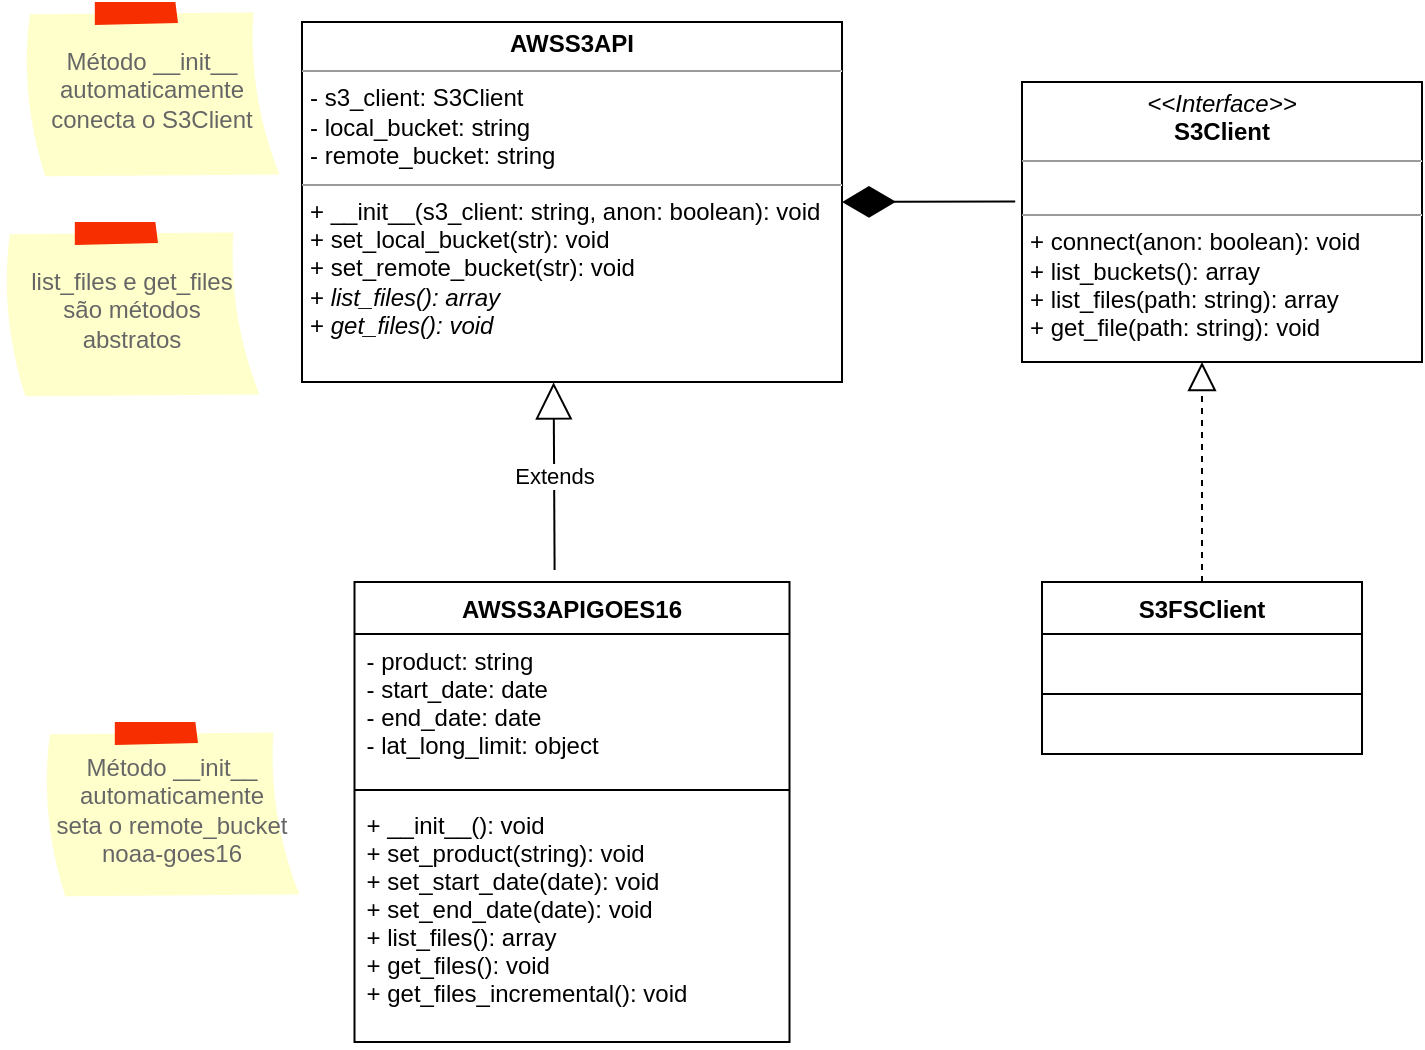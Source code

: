 <mxfile version="18.1.2" type="device"><diagram id="fnHoungCEaty7JtcxXW3" name="Page-1"><mxGraphModel dx="1175" dy="631" grid="1" gridSize="10" guides="1" tooltips="1" connect="1" arrows="1" fold="1" page="1" pageScale="1" pageWidth="827" pageHeight="1169" math="0" shadow="0"><root><mxCell id="0"/><mxCell id="1" parent="0"/><mxCell id="omejTDel1qykYuT4_--p-1" value="&lt;p style=&quot;margin: 0px ; margin-top: 4px ; text-align: center&quot;&gt;&lt;b&gt;AWSS3API&lt;/b&gt;&lt;/p&gt;&lt;hr size=&quot;1&quot;&gt;&lt;p style=&quot;margin: 0px ; margin-left: 4px&quot;&gt;- s3_client: S3Client&lt;/p&gt;&lt;p style=&quot;margin: 0px ; margin-left: 4px&quot;&gt;- local_bucket: string&lt;/p&gt;&lt;p style=&quot;margin: 0px ; margin-left: 4px&quot;&gt;- remote_bucket: string&lt;br&gt;&lt;/p&gt;&lt;hr size=&quot;1&quot;&gt;&lt;p style=&quot;margin: 0px ; margin-left: 4px&quot;&gt;+ __init__(s3_client: string, anon: boolean): void&lt;/p&gt;&lt;p style=&quot;margin: 0px ; margin-left: 4px&quot;&gt;+ set_local_bucket(str): void&lt;/p&gt;&lt;p style=&quot;margin: 0px ; margin-left: 4px&quot;&gt;+ set_remote_bucket(str): void&lt;/p&gt;&lt;p style=&quot;margin: 0px ; margin-left: 4px&quot;&gt;+ &lt;i&gt;list_files(): array&lt;/i&gt;&lt;/p&gt;&lt;p style=&quot;margin: 0px ; margin-left: 4px&quot;&gt;+ &lt;i&gt;get_files(): void&lt;/i&gt;&lt;/p&gt;&lt;p style=&quot;margin: 0px ; margin-left: 4px&quot;&gt;&lt;i&gt;&lt;br&gt;&lt;/i&gt;&lt;/p&gt;" style="verticalAlign=top;align=left;overflow=fill;fontSize=12;fontFamily=Helvetica;html=1;rounded=0;sketch=0;" parent="1" vertex="1"><mxGeometry x="240" y="40" width="270" height="180" as="geometry"/></mxCell><mxCell id="omejTDel1qykYuT4_--p-2" value="&lt;p style=&quot;margin: 0px ; margin-top: 4px ; text-align: center&quot;&gt;&lt;i&gt;&amp;lt;&amp;lt;Interface&amp;gt;&amp;gt;&lt;/i&gt;&lt;br&gt;&lt;b&gt;S3Client&lt;/b&gt;&lt;/p&gt;&lt;hr size=&quot;1&quot;&gt;&lt;p style=&quot;margin: 0px ; margin-left: 4px&quot;&gt;&lt;br&gt;&lt;/p&gt;&lt;hr size=&quot;1&quot;&gt;&lt;p style=&quot;margin: 0px ; margin-left: 4px&quot;&gt;+ connect(anon: boolean): void&lt;/p&gt;&lt;p style=&quot;margin: 0px ; margin-left: 4px&quot;&gt;+ list_buckets(): array&lt;br&gt;&lt;/p&gt;&lt;p style=&quot;margin: 0px ; margin-left: 4px&quot;&gt;+ list_files(path: string): array&lt;/p&gt;&lt;p style=&quot;margin: 0px ; margin-left: 4px&quot;&gt;+ get_file(path: string): void&lt;/p&gt;&lt;p style=&quot;margin: 0px ; margin-left: 4px&quot;&gt;&lt;br&gt;&lt;/p&gt;" style="verticalAlign=top;align=left;overflow=fill;fontSize=12;fontFamily=Helvetica;html=1;" parent="1" vertex="1"><mxGeometry x="600" y="70" width="200" height="140" as="geometry"/></mxCell><mxCell id="omejTDel1qykYuT4_--p-4" value="" style="endArrow=diamondThin;endFill=1;endSize=24;html=1;rounded=0;entryX=1;entryY=0.5;entryDx=0;entryDy=0;exitX=-0.017;exitY=0.427;exitDx=0;exitDy=0;exitPerimeter=0;" parent="1" source="omejTDel1qykYuT4_--p-2" target="omejTDel1qykYuT4_--p-1" edge="1"><mxGeometry width="160" relative="1" as="geometry"><mxPoint x="430" y="155" as="sourcePoint"/><mxPoint x="490" y="320" as="targetPoint"/></mxGeometry></mxCell><mxCell id="omejTDel1qykYuT4_--p-5" value="S3FSClient" style="swimlane;fontStyle=1;align=center;verticalAlign=top;childLayout=stackLayout;horizontal=1;startSize=26;horizontalStack=0;resizeParent=1;resizeParentMax=0;resizeLast=0;collapsible=1;marginBottom=0;" parent="1" vertex="1"><mxGeometry x="610" y="320" width="160" height="86" as="geometry"/></mxCell><mxCell id="omejTDel1qykYuT4_--p-6" value=" " style="text;strokeColor=none;fillColor=none;align=left;verticalAlign=top;spacingLeft=4;spacingRight=4;overflow=hidden;rotatable=0;points=[[0,0.5],[1,0.5]];portConstraint=eastwest;" parent="omejTDel1qykYuT4_--p-5" vertex="1"><mxGeometry y="26" width="160" height="26" as="geometry"/></mxCell><mxCell id="omejTDel1qykYuT4_--p-7" value="" style="line;strokeWidth=1;fillColor=none;align=left;verticalAlign=middle;spacingTop=-1;spacingLeft=3;spacingRight=3;rotatable=0;labelPosition=right;points=[];portConstraint=eastwest;" parent="omejTDel1qykYuT4_--p-5" vertex="1"><mxGeometry y="52" width="160" height="8" as="geometry"/></mxCell><mxCell id="omejTDel1qykYuT4_--p-8" value=" " style="text;strokeColor=none;fillColor=none;align=left;verticalAlign=top;spacingLeft=4;spacingRight=4;overflow=hidden;rotatable=0;points=[[0,0.5],[1,0.5]];portConstraint=eastwest;" parent="omejTDel1qykYuT4_--p-5" vertex="1"><mxGeometry y="60" width="160" height="26" as="geometry"/></mxCell><mxCell id="omejTDel1qykYuT4_--p-9" value="" style="endArrow=block;dashed=1;endFill=0;endSize=12;html=1;rounded=0;entryX=0.45;entryY=1;entryDx=0;entryDy=0;entryPerimeter=0;exitX=0.5;exitY=0;exitDx=0;exitDy=0;" parent="1" source="omejTDel1qykYuT4_--p-5" target="omejTDel1qykYuT4_--p-2" edge="1"><mxGeometry width="160" relative="1" as="geometry"><mxPoint x="490" y="290" as="sourcePoint"/><mxPoint x="650" y="290" as="targetPoint"/></mxGeometry></mxCell><mxCell id="omejTDel1qykYuT4_--p-10" value="AWSS3APIGOES16" style="swimlane;fontStyle=1;align=center;verticalAlign=top;childLayout=stackLayout;horizontal=1;startSize=26;horizontalStack=0;resizeParent=1;resizeParentMax=0;resizeLast=0;collapsible=1;marginBottom=0;swimlaneLine=1;rounded=0;shadow=0;glass=0;sketch=0;strokeColor=default;fillColor=none;" parent="1" vertex="1"><mxGeometry x="266.25" y="320" width="217.5" height="230" as="geometry"><mxRectangle x="272.5" y="320" width="140" height="26" as="alternateBounds"/></mxGeometry></mxCell><mxCell id="omejTDel1qykYuT4_--p-11" value="- product: string&#10;- start_date: date&#10;- end_date: date&#10;- lat_long_limit: object&#10;&#10;&#10;&#10;&#10;" style="text;strokeColor=none;fillColor=none;align=left;verticalAlign=top;spacingLeft=4;spacingRight=4;overflow=hidden;rotatable=0;points=[[0,0.5],[1,0.5]];portConstraint=eastwest;" parent="omejTDel1qykYuT4_--p-10" vertex="1"><mxGeometry y="26" width="217.5" height="74" as="geometry"/></mxCell><mxCell id="omejTDel1qykYuT4_--p-12" value="" style="line;strokeWidth=1;fillColor=none;align=left;verticalAlign=middle;spacingTop=-1;spacingLeft=3;spacingRight=3;rotatable=0;labelPosition=right;points=[];portConstraint=eastwest;" parent="omejTDel1qykYuT4_--p-10" vertex="1"><mxGeometry y="100" width="217.5" height="8" as="geometry"/></mxCell><mxCell id="omejTDel1qykYuT4_--p-13" value="+ __init__(): void&#10;+ set_product(string): void&#10;+ set_start_date(date): void&#10;+ set_end_date(date): void&#10;+ list_files(): array &#10;+ get_files(): void&#10;+ get_files_incremental(): void" style="text;strokeColor=none;fillColor=none;align=left;verticalAlign=top;spacingLeft=4;spacingRight=4;overflow=hidden;rotatable=0;points=[[0,0.5],[1,0.5]];portConstraint=eastwest;" parent="omejTDel1qykYuT4_--p-10" vertex="1"><mxGeometry y="108" width="217.5" height="122" as="geometry"/></mxCell><mxCell id="omejTDel1qykYuT4_--p-14" value="Extends" style="endArrow=block;endSize=16;endFill=0;html=1;rounded=0;exitX=0.46;exitY=-0.026;exitDx=0;exitDy=0;exitPerimeter=0;entryX=0.466;entryY=1.001;entryDx=0;entryDy=0;entryPerimeter=0;" parent="1" source="omejTDel1qykYuT4_--p-10" target="omejTDel1qykYuT4_--p-1" edge="1"><mxGeometry width="160" relative="1" as="geometry"><mxPoint x="530" y="320" as="sourcePoint"/><mxPoint x="690" y="320" as="targetPoint"/></mxGeometry></mxCell><mxCell id="omejTDel1qykYuT4_--p-16" value="Método __init__ automaticamente conecta o S3Client" style="strokeWidth=1;shadow=0;dashed=0;align=center;html=1;shape=mxgraph.mockup.text.stickyNote2;fontColor=#666666;mainText=;fontSize=12;whiteSpace=wrap;fillColor=#ffffcc;strokeColor=#F62E00;" parent="1" vertex="1"><mxGeometry x="100" y="30" width="130" height="88" as="geometry"/></mxCell><mxCell id="omejTDel1qykYuT4_--p-17" value="&lt;div&gt;Método __init__ automaticamente&lt;/div&gt;&lt;div&gt;seta o remote_bucket&lt;/div&gt;&lt;div&gt;noaa-goes16&lt;br&gt;&lt;/div&gt;" style="strokeWidth=1;shadow=0;dashed=0;align=center;html=1;shape=mxgraph.mockup.text.stickyNote2;fontColor=#666666;mainText=;fontSize=12;whiteSpace=wrap;fillColor=#ffffcc;strokeColor=#F62E00;" parent="1" vertex="1"><mxGeometry x="110" y="390" width="130" height="88" as="geometry"/></mxCell><mxCell id="omejTDel1qykYuT4_--p-18" value="&lt;div&gt;list_files e get_files&lt;/div&gt;&lt;div&gt;são métodos &lt;br&gt;&lt;/div&gt;&lt;div&gt;abstratos&lt;/div&gt;" style="strokeWidth=1;shadow=0;dashed=0;align=center;html=1;shape=mxgraph.mockup.text.stickyNote2;fontColor=#666666;mainText=;fontSize=12;whiteSpace=wrap;fillColor=#ffffcc;strokeColor=#F62E00;" parent="1" vertex="1"><mxGeometry x="90" y="140" width="130" height="88" as="geometry"/></mxCell></root></mxGraphModel></diagram></mxfile>